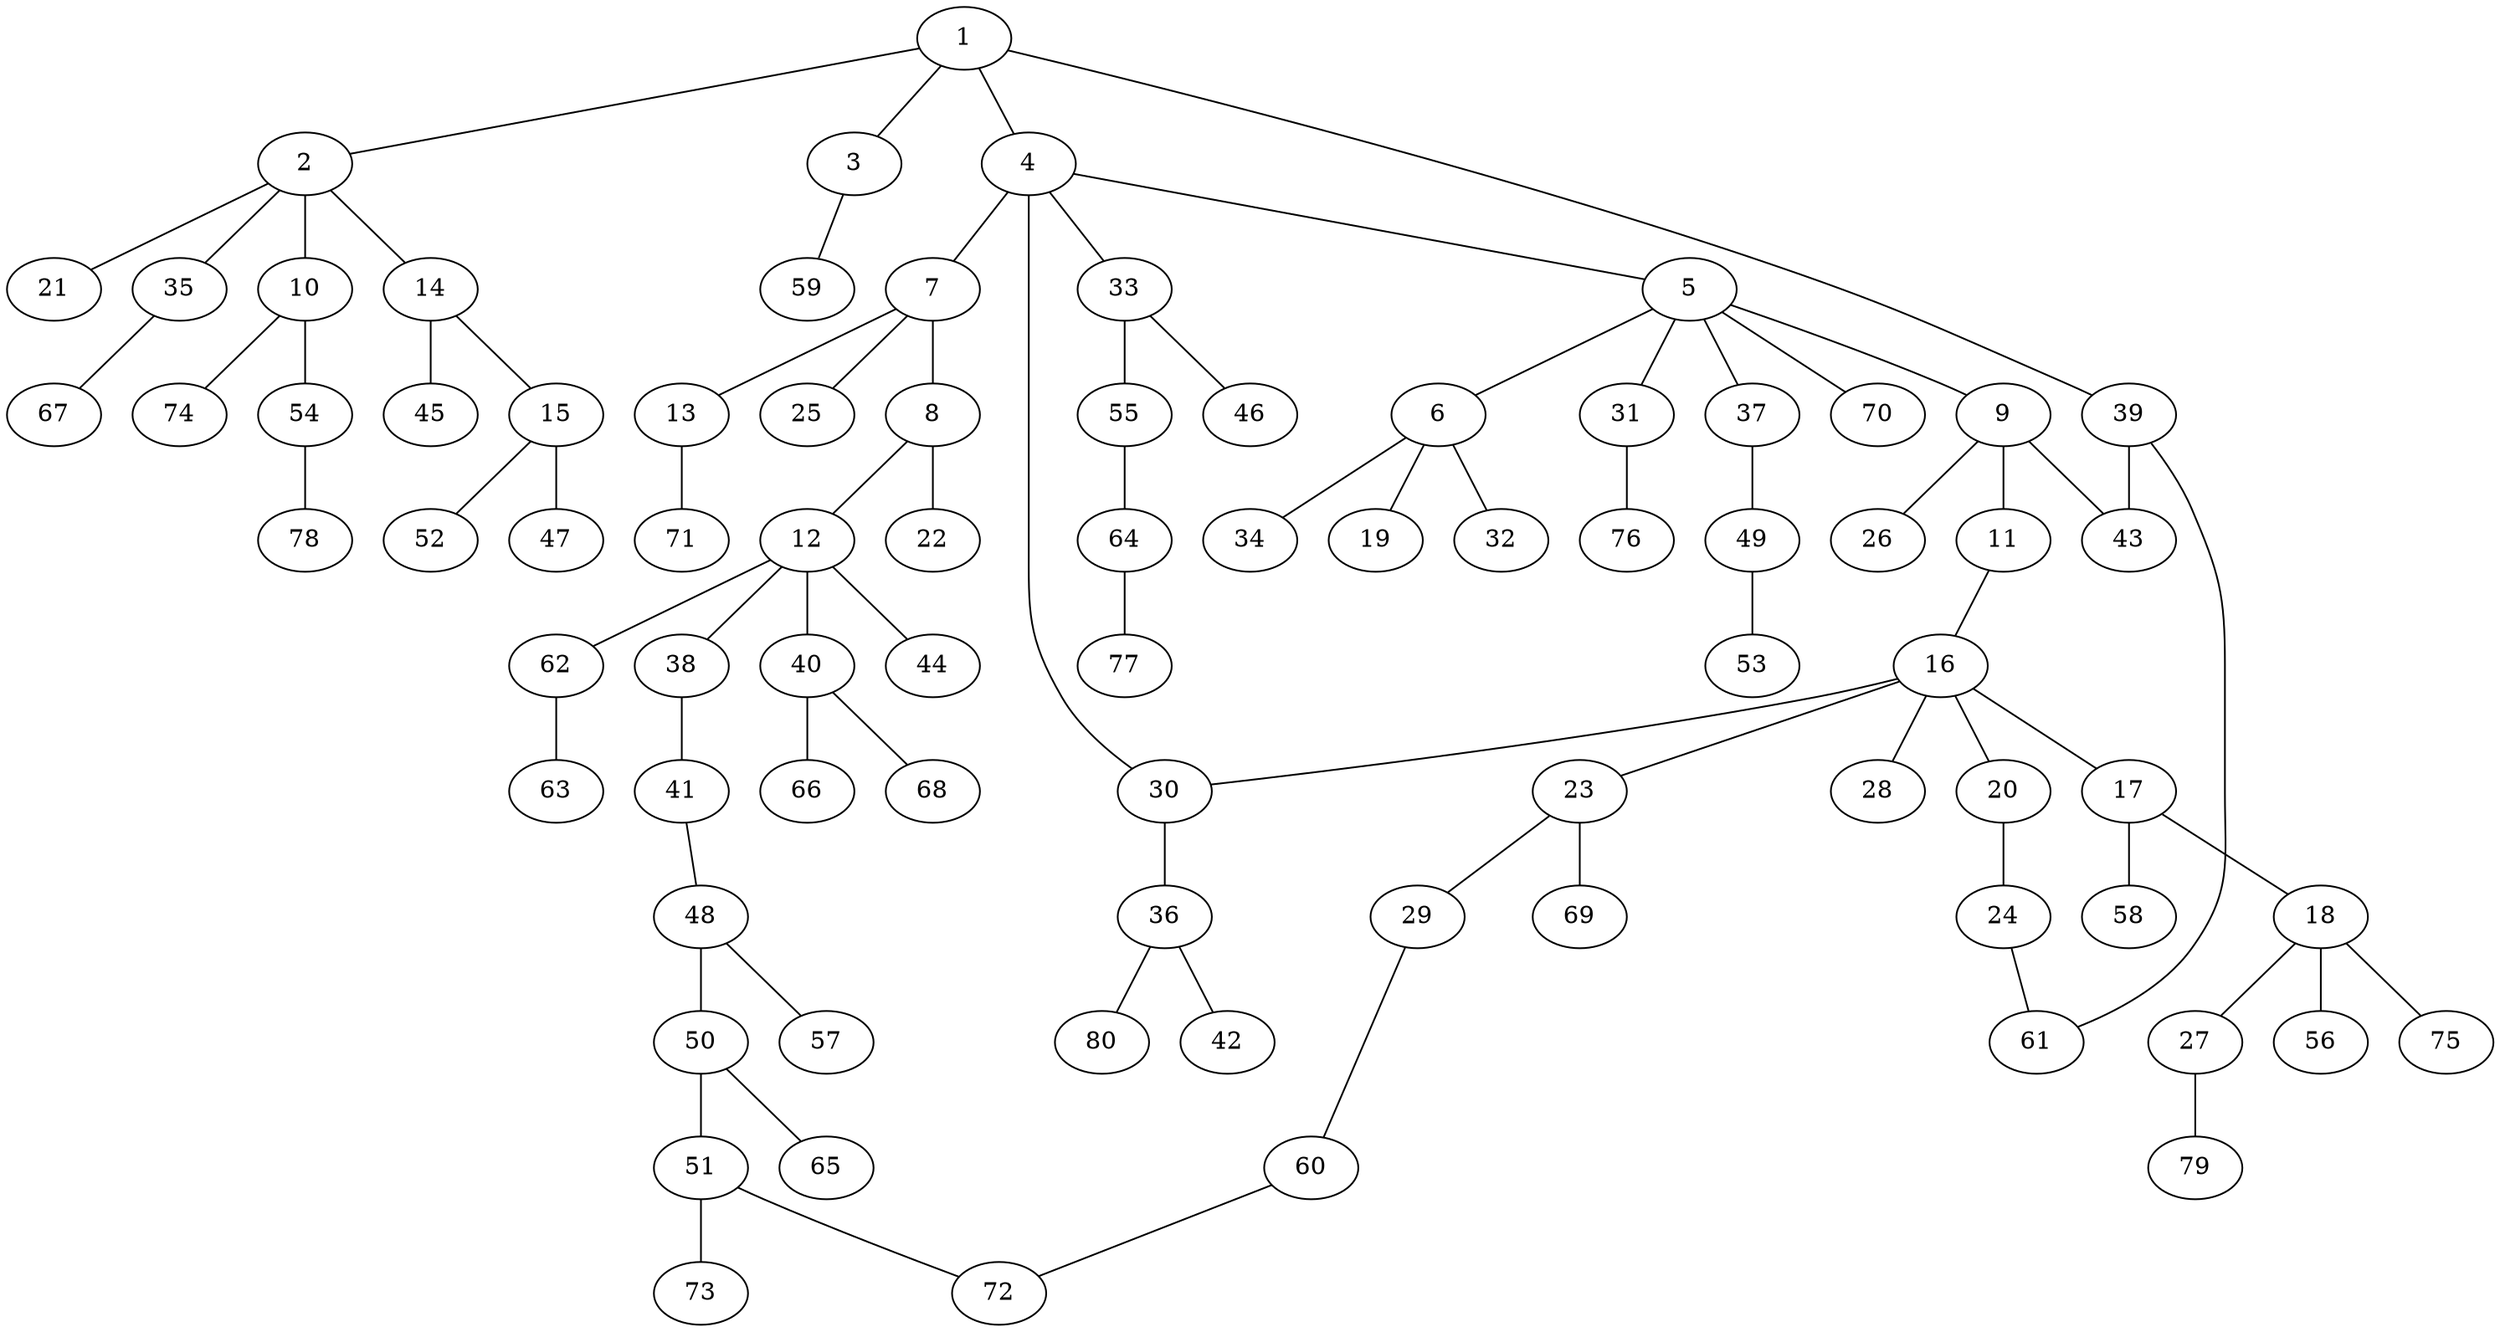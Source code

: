 graph graphname {1--2
1--3
1--4
1--39
2--10
2--14
2--21
2--35
3--59
4--5
4--7
4--30
4--33
5--6
5--9
5--31
5--37
5--70
6--19
6--32
6--34
7--8
7--13
7--25
8--12
8--22
9--11
9--26
9--43
10--54
10--74
11--16
12--38
12--40
12--44
12--62
13--71
14--15
14--45
15--47
15--52
16--17
16--20
16--23
16--28
16--30
17--18
17--58
18--27
18--56
18--75
20--24
23--29
23--69
24--61
27--79
29--60
30--36
31--76
33--46
33--55
35--67
36--42
36--80
37--49
38--41
39--43
39--61
40--66
40--68
41--48
48--50
48--57
49--53
50--51
50--65
51--72
51--73
54--78
55--64
60--72
62--63
64--77
}